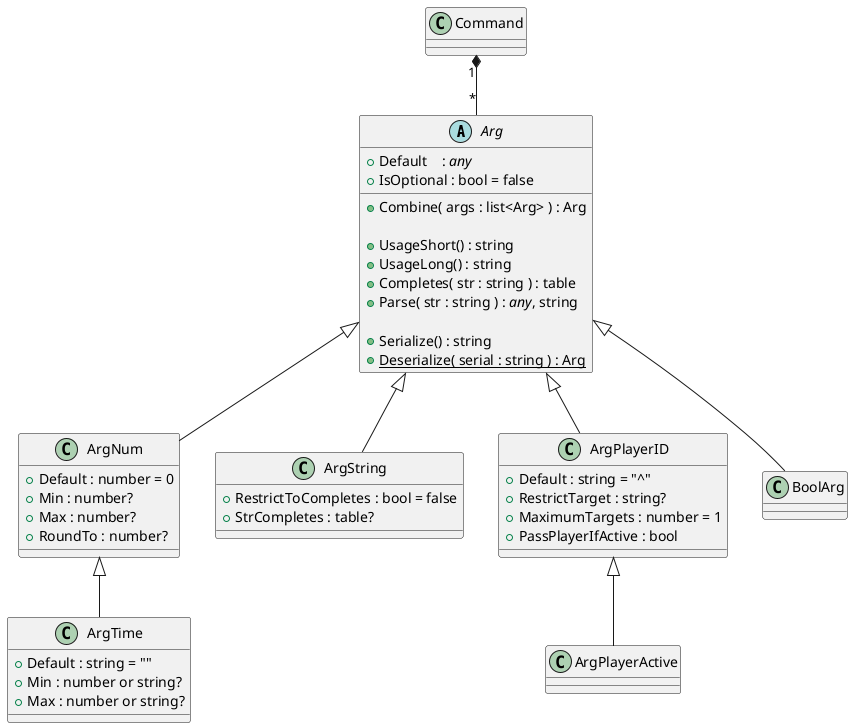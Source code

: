 @startuml
abstract class Arg {
	+Default    : //any//
	+IsOptional : bool = false

	+Combine( args : list<Arg> ) : Arg

	+UsageShort() : string
	+UsageLong() : string
	+Completes( str : string ) : table
	+Parse( str : string ) : //any//, string

	+Serialize() : string
	+Deserialize( serial : string ) : Arg {static}
}

class ArgNum {
	+Default : number = 0
	+Min : number?
	+Max : number?
	+RoundTo : number?
}

class ArgTime {
	+Default : string = ""
	+Min : number or string?
	+Max : number or string?
}

class ArgString {
	+RestrictToCompletes : bool = false
	+StrCompletes : table?
}

class ArgPlayerID {
	+Default : string = "^"
	+RestrictTarget : string?
	+MaximumTargets : number = 1
	+PassPlayerIfActive : bool
}

class ArgPlayerActive {
}

Command "1" *-- "*" Arg

Arg <|-- ArgNum
ArgNum <|-- ArgTime
Arg <|-- ArgString
Arg <|-- ArgPlayerID
ArgPlayerID <|-- ArgPlayerActive
Arg <|-- BoolArg
@enduml
